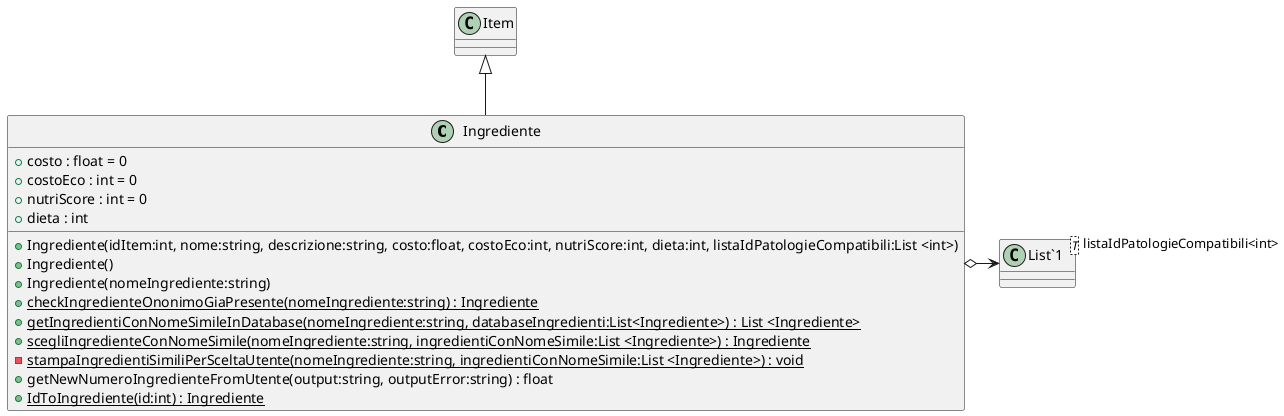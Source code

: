 @startuml
class Ingrediente {
    + costo : float = 0
    + costoEco : int = 0
    + nutriScore : int = 0
    + dieta : int
    + Ingrediente(idItem:int, nome:string, descrizione:string, costo:float, costoEco:int, nutriScore:int, dieta:int, listaIdPatologieCompatibili:List <int>)
    + Ingrediente()
    + Ingrediente(nomeIngrediente:string)
    + {static} checkIngredienteOnonimoGiaPresente(nomeIngrediente:string) : Ingrediente
    + {static} getIngredientiConNomeSimileInDatabase(nomeIngrediente:string, databaseIngredienti:List<Ingrediente>) : List <Ingrediente>
    + {static} scegliIngredienteConNomeSimile(nomeIngrediente:string, ingredientiConNomeSimile:List <Ingrediente>) : Ingrediente
    - {static} stampaIngredientiSimiliPerSceltaUtente(nomeIngrediente:string, ingredientiConNomeSimile:List <Ingrediente>) : void
    + getNewNumeroIngredienteFromUtente(output:string, outputError:string) : float
    + {static} IdToIngrediente(id:int) : Ingrediente
}
class "List`1"<T> {
}
Item <|-- Ingrediente
Ingrediente o-> "listaIdPatologieCompatibili<int>" "List`1"
@enduml
